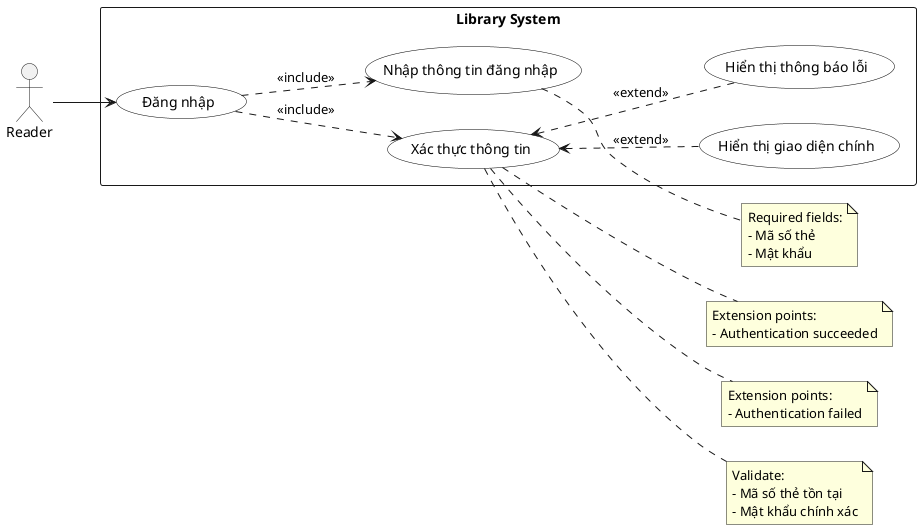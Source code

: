 @startuml
left to right direction
skinparam usecase {
  BackgroundColor white
  BorderColor black
}

actor "Reader" as reader

rectangle "Library System" {
  usecase "Đăng nhập" as UC2
   
  ' Sub use cases cho Sign In
  usecase "Nhập thông tin đăng nhập" as UC2_1
  usecase "Xác thực thông tin" as UC2_2
  usecase "Hiển thị giao diện chính" as UC2_3
  usecase "Hiển thị thông báo lỗi" as UC2_4
}

' Basic associations with main use cases
reader --> UC2


' Include relationships cho Sign In
UC2 ..> UC2_1 : <<include>>
UC2 ..> UC2_2 : <<include>>

' Extend relationships cho Sign In
UC2_2 <.. UC2_3 : <<extend>>
UC2_2 <.. UC2_4 : <<extend>>

note "Extension points:\n- Authentication succeeded" as N1
note "Extension points:\n- Authentication failed" as N2
UC2_2 .. N1
UC2_2 .. N2

note right of UC2_1
  Required fields:
  - Mã số thẻ
  - Mật khẩu
end note

note right of UC2_2
  Validate:
  - Mã số thẻ tồn tại
  - Mật khẩu chính xác
end note

@enduml
